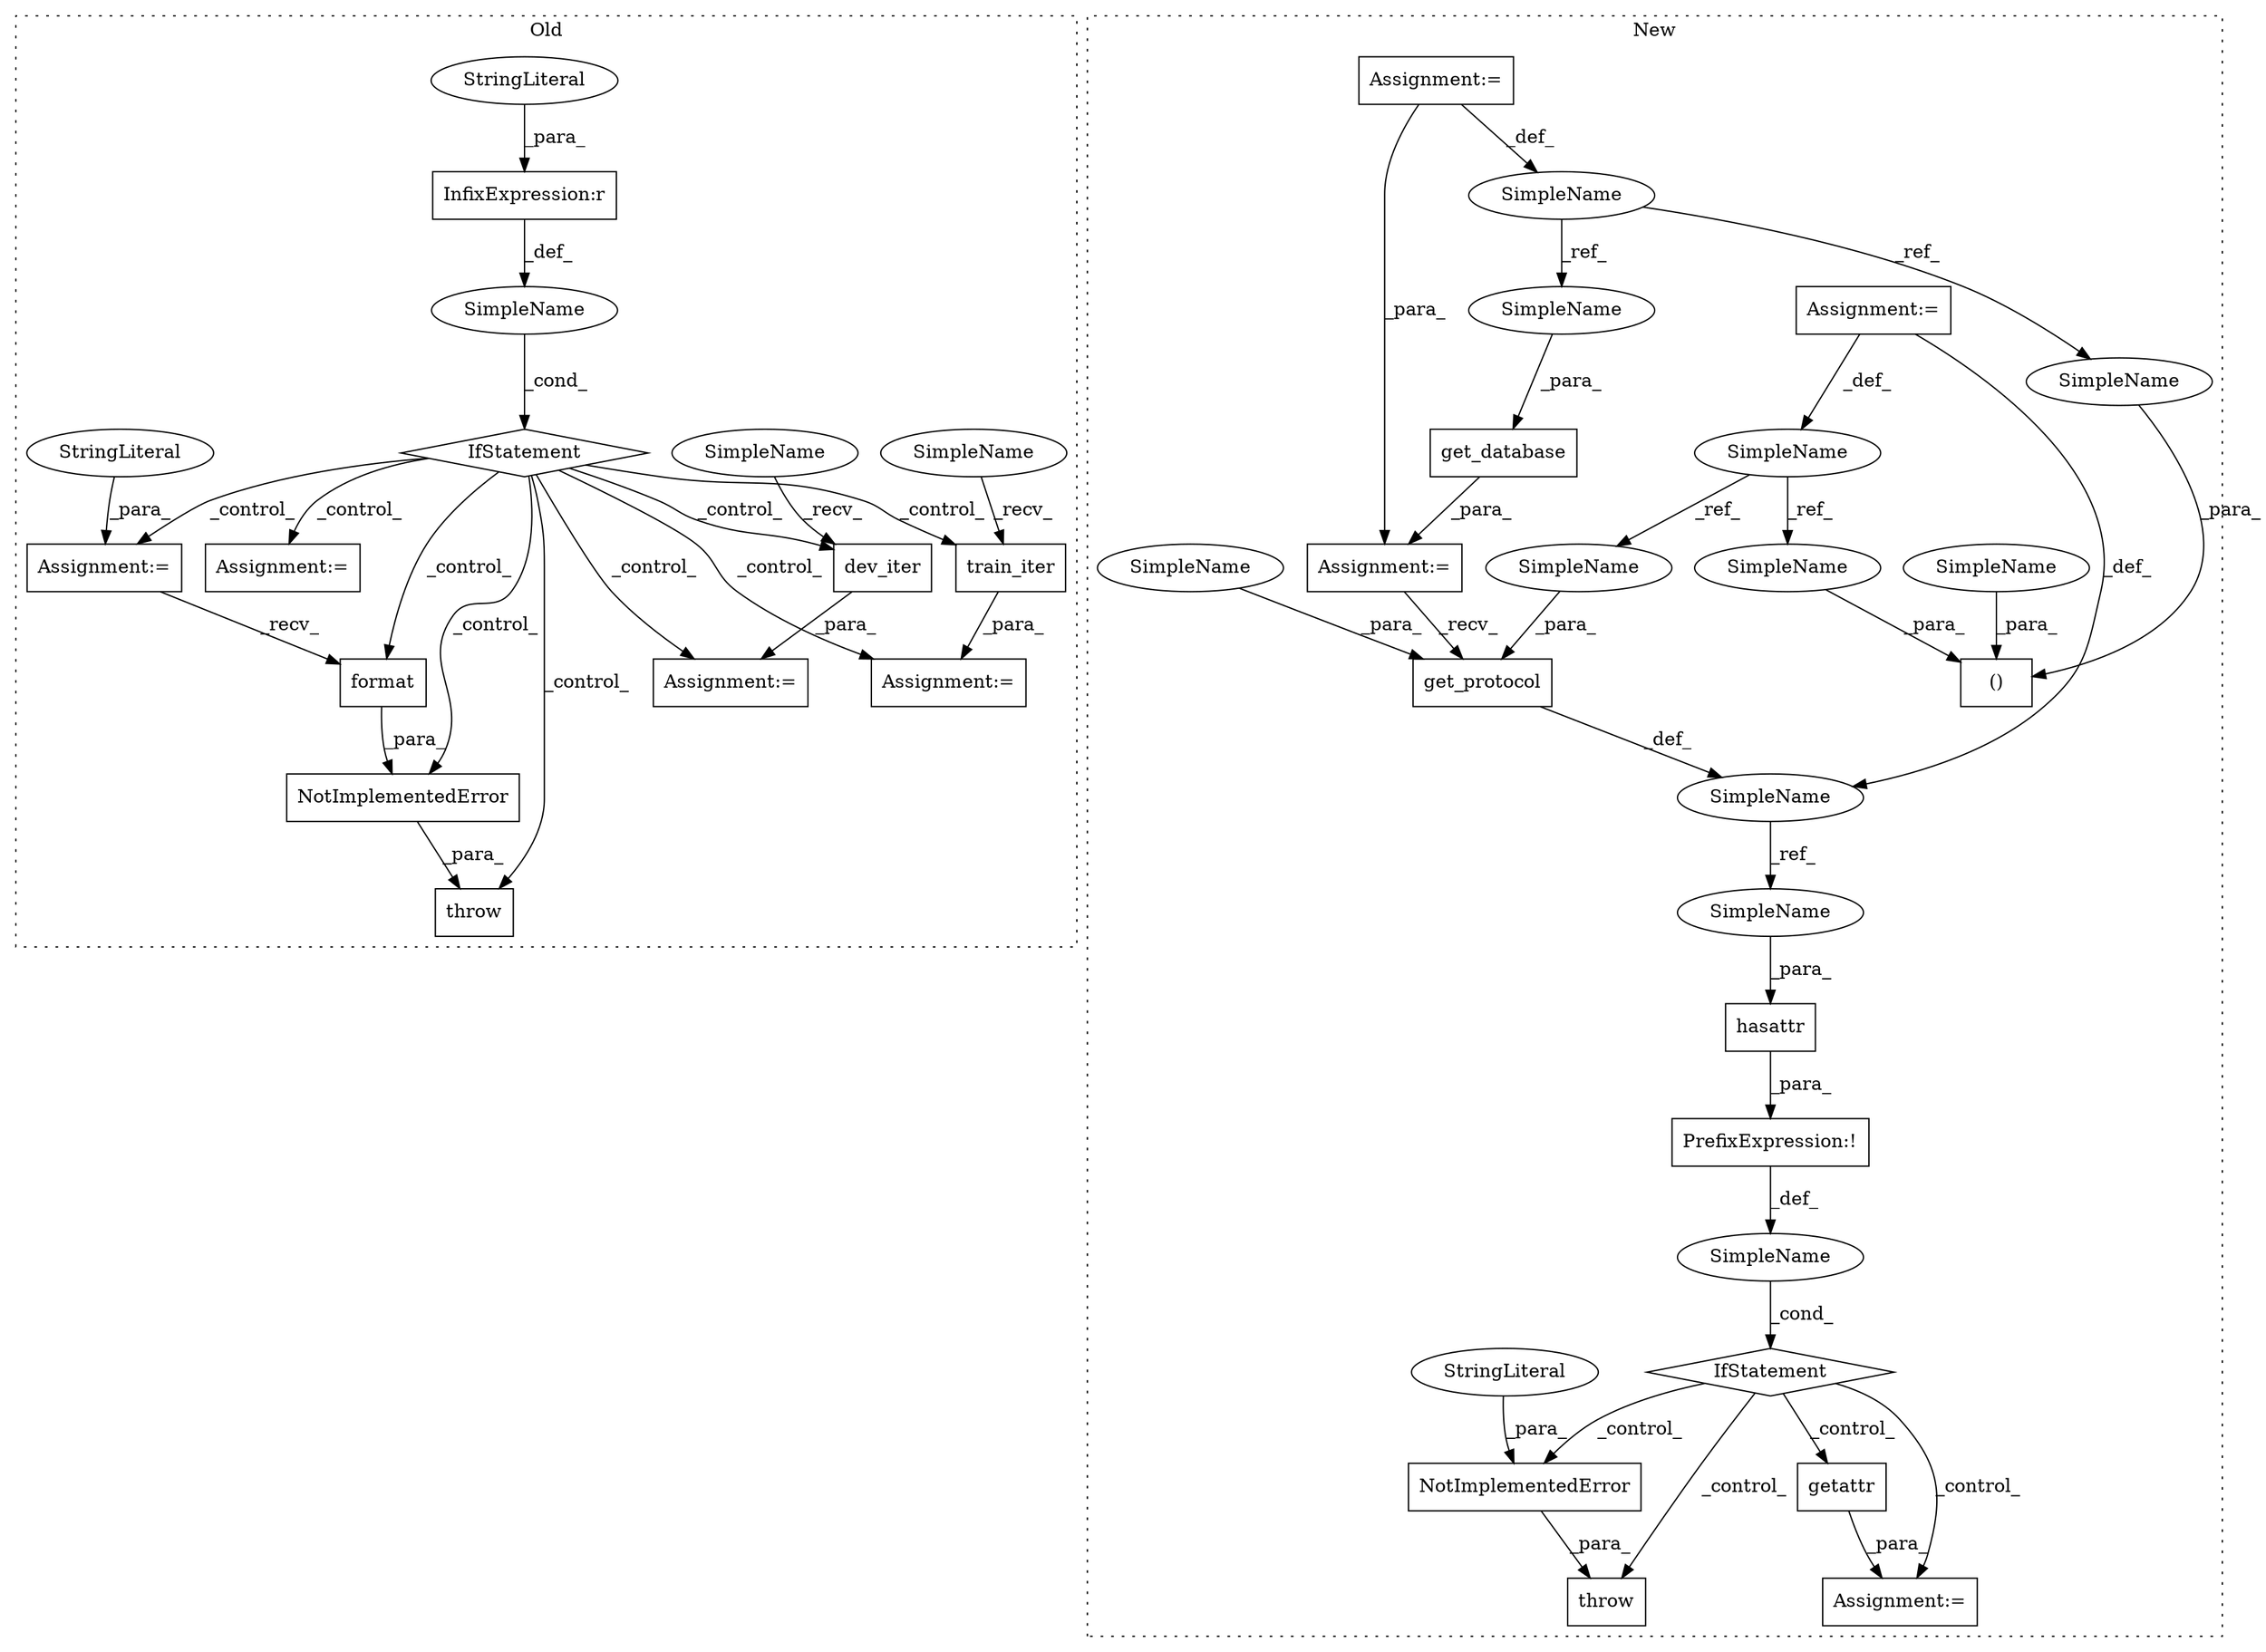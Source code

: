 digraph G {
subgraph cluster0 {
1 [label="NotImplementedError" a="32" s="2493,2531" l="20,1" shape="box"];
3 [label="SimpleName" a="42" s="" l="" shape="ellipse"];
4 [label="throw" a="53" s="2487" l="6" shape="box"];
6 [label="format" a="32" s="2517,2530" l="7,1" shape="box"];
12 [label="train_iter" a="32" s="2315" l="12" shape="box"];
14 [label="dev_iter" a="32" s="2398" l="10" shape="box"];
16 [label="InfixExpression:r" a="27" s="2099" l="4" shape="box"];
17 [label="StringLiteral" a="45" s="2103" l="7" shape="ellipse"];
21 [label="IfStatement" a="25" s="2088,2110" l="4,2" shape="diamond"];
25 [label="Assignment:=" a="7" s="2305" l="1" shape="box"];
26 [label="Assignment:=" a="7" s="2123" l="1" shape="box"];
27 [label="Assignment:=" a="7" s="2433" l="1" shape="box"];
28 [label="StringLiteral" a="45" s="2434" l="45" shape="ellipse"];
29 [label="Assignment:=" a="7" s="2388" l="1" shape="box"];
33 [label="SimpleName" a="42" s="2389" l="8" shape="ellipse"];
34 [label="SimpleName" a="42" s="2306" l="8" shape="ellipse"];
label = "Old";
style="dotted";
}
subgraph cluster1 {
2 [label="get_database" a="32" s="2181,2212" l="13,1" shape="box"];
5 [label="PrefixExpression:!" a="38" s="2274" l="1" shape="box"];
7 [label="get_protocol" a="32" s="2237,2263" l="13,1" shape="box"];
8 [label="NotImplementedError" a="32" s="2315,2337" l="20,1" shape="box"];
9 [label="SimpleName" a="42" s="" l="" shape="ellipse"];
10 [label="throw" a="53" s="2309" l="6" shape="box"];
11 [label="getattr" a="32" s="2365" l="9" shape="box"];
13 [label="StringLiteral" a="45" s="2335" l="2" shape="ellipse"];
15 [label="SimpleName" a="42" s="2219" l="8" shape="ellipse"];
18 [label="SimpleName" a="42" s="1905" l="2" shape="ellipse"];
19 [label="()" a="106" s="2087" l="59" shape="box"];
20 [label="SimpleName" a="42" s="1764" l="4" shape="ellipse"];
22 [label="IfStatement" a="25" s="2270,2299" l="4,2" shape="diamond"];
23 [label="hasattr" a="32" s="2275,2298" l="8,1" shape="box"];
24 [label="Assignment:=" a="7" s="2364" l="1" shape="box"];
30 [label="Assignment:=" a="7" s="1905" l="2" shape="box"];
31 [label="Assignment:=" a="7" s="1764" l="4" shape="box"];
32 [label="Assignment:=" a="7" s="2180" l="1" shape="box"];
35 [label="SimpleName" a="42" s="2087" l="2" shape="ellipse"];
36 [label="SimpleName" a="42" s="2194" l="2" shape="ellipse"];
37 [label="SimpleName" a="42" s="2283" l="8" shape="ellipse"];
38 [label="SimpleName" a="42" s="2250" l="4" shape="ellipse"];
39 [label="SimpleName" a="42" s="2102" l="4" shape="ellipse"];
40 [label="SimpleName" a="42" s="2255" l="8" shape="ellipse"];
41 [label="SimpleName" a="42" s="2119" l="8" shape="ellipse"];
label = "New";
style="dotted";
}
1 -> 4 [label="_para_"];
2 -> 32 [label="_para_"];
3 -> 21 [label="_cond_"];
5 -> 9 [label="_def_"];
6 -> 1 [label="_para_"];
7 -> 15 [label="_def_"];
8 -> 10 [label="_para_"];
9 -> 22 [label="_cond_"];
11 -> 24 [label="_para_"];
12 -> 25 [label="_para_"];
13 -> 8 [label="_para_"];
14 -> 29 [label="_para_"];
15 -> 37 [label="_ref_"];
16 -> 3 [label="_def_"];
17 -> 16 [label="_para_"];
18 -> 35 [label="_ref_"];
18 -> 36 [label="_ref_"];
20 -> 38 [label="_ref_"];
20 -> 39 [label="_ref_"];
21 -> 14 [label="_control_"];
21 -> 27 [label="_control_"];
21 -> 1 [label="_control_"];
21 -> 6 [label="_control_"];
21 -> 25 [label="_control_"];
21 -> 26 [label="_control_"];
21 -> 29 [label="_control_"];
21 -> 4 [label="_control_"];
21 -> 12 [label="_control_"];
22 -> 8 [label="_control_"];
22 -> 11 [label="_control_"];
22 -> 10 [label="_control_"];
22 -> 24 [label="_control_"];
23 -> 5 [label="_para_"];
27 -> 6 [label="_recv_"];
28 -> 27 [label="_para_"];
30 -> 18 [label="_def_"];
30 -> 32 [label="_para_"];
31 -> 15 [label="_def_"];
31 -> 20 [label="_def_"];
32 -> 7 [label="_recv_"];
33 -> 14 [label="_recv_"];
34 -> 12 [label="_recv_"];
35 -> 19 [label="_para_"];
36 -> 2 [label="_para_"];
37 -> 23 [label="_para_"];
38 -> 7 [label="_para_"];
39 -> 19 [label="_para_"];
40 -> 7 [label="_para_"];
41 -> 19 [label="_para_"];
}